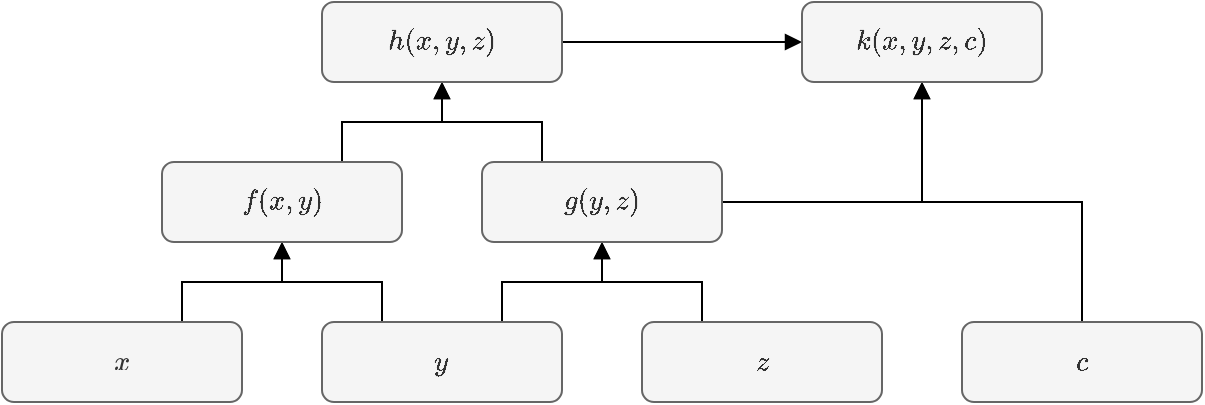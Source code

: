 <mxfile version="24.0.3" type="github">
  <diagram name="Page-1" id="yBXcqWtQpS4EB_pWQ0F8">
    <mxGraphModel dx="1306" dy="862" grid="1" gridSize="10" guides="1" tooltips="1" connect="1" arrows="1" fold="1" page="1" pageScale="1" pageWidth="850" pageHeight="1100" math="1" shadow="0">
      <root>
        <mxCell id="0" />
        <mxCell id="1" parent="0" />
        <mxCell id="FoYVe4lxio5PEqoRd2xR-12" style="edgeStyle=orthogonalEdgeStyle;rounded=0;orthogonalLoop=1;jettySize=auto;html=1;entryX=0.5;entryY=1;entryDx=0;entryDy=0;exitX=0.75;exitY=0;exitDx=0;exitDy=0;endArrow=block;endFill=1;" edge="1" parent="1" source="FoYVe4lxio5PEqoRd2xR-1" target="FoYVe4lxio5PEqoRd2xR-5">
          <mxGeometry relative="1" as="geometry" />
        </mxCell>
        <mxCell id="FoYVe4lxio5PEqoRd2xR-1" value="&lt;svg xmlns:xlink=&quot;http://www.w3.org/1999/xlink&quot; viewBox=&quot;0 -442 572 453&quot; role=&quot;img&quot; height=&quot;1.025ex&quot; width=&quot;1.294ex&quot; xmlns=&quot;http://www.w3.org/2000/svg&quot; style=&quot;vertical-align: -0.025ex;&quot;&gt;&lt;defs&gt;&lt;path d=&quot;M52 289Q59 331 106 386T222 442Q257 442 286 424T329 379Q371 442 430 442Q467 442 494 420T522 361Q522 332 508 314T481 292T458 288Q439 288 427 299T415 328Q415 374 465 391Q454 404 425 404Q412 404 406 402Q368 386 350 336Q290 115 290 78Q290 50 306 38T341 26Q378 26 414 59T463 140Q466 150 469 151T485 153H489Q504 153 504 145Q504 144 502 134Q486 77 440 33T333 -11Q263 -11 227 52Q186 -10 133 -10H127Q78 -10 57 16T35 71Q35 103 54 123T99 143Q142 143 142 101Q142 81 130 66T107 46T94 41L91 40Q91 39 97 36T113 29T132 26Q168 26 194 71Q203 87 217 139T245 247T261 313Q266 340 266 352Q266 380 251 392T217 404Q177 404 142 372T93 290Q91 281 88 280T72 278H58Q52 284 52 289Z&quot; id=&quot;MJX-2-TEX-I-1D465&quot;&gt;&lt;/path&gt;&lt;/defs&gt;&lt;g transform=&quot;scale(1,-1)&quot; stroke-width=&quot;0&quot; fill=&quot;currentColor&quot; stroke=&quot;currentColor&quot;&gt;&lt;g data-mml-node=&quot;math&quot;&gt;&lt;g data-mml-node=&quot;mi&quot;&gt;&lt;use xlink:href=&quot;#MJX-2-TEX-I-1D465&quot; data-c=&quot;1D465&quot;&gt;&lt;/use&gt;&lt;/g&gt;&lt;/g&gt;&lt;/g&gt;&lt;/svg&gt;" style="rounded=1;whiteSpace=wrap;html=1;fillColor=#f5f5f5;strokeColor=#666666;fontColor=#333333;" vertex="1" parent="1">
          <mxGeometry x="80" y="560" width="120" height="40" as="geometry" />
        </mxCell>
        <mxCell id="FoYVe4lxio5PEqoRd2xR-13" style="edgeStyle=orthogonalEdgeStyle;rounded=0;orthogonalLoop=1;jettySize=auto;html=1;entryX=0.5;entryY=1;entryDx=0;entryDy=0;exitX=0.25;exitY=0;exitDx=0;exitDy=0;endArrow=block;endFill=1;" edge="1" parent="1" source="FoYVe4lxio5PEqoRd2xR-2" target="FoYVe4lxio5PEqoRd2xR-5">
          <mxGeometry relative="1" as="geometry" />
        </mxCell>
        <mxCell id="FoYVe4lxio5PEqoRd2xR-16" style="edgeStyle=orthogonalEdgeStyle;rounded=0;orthogonalLoop=1;jettySize=auto;html=1;entryX=0.5;entryY=1;entryDx=0;entryDy=0;exitX=0.75;exitY=0;exitDx=0;exitDy=0;endArrow=block;endFill=1;" edge="1" parent="1" source="FoYVe4lxio5PEqoRd2xR-2" target="FoYVe4lxio5PEqoRd2xR-6">
          <mxGeometry relative="1" as="geometry" />
        </mxCell>
        <mxCell id="FoYVe4lxio5PEqoRd2xR-2" value="&lt;div&gt;$$y$$&lt;/div&gt;" style="rounded=1;whiteSpace=wrap;html=1;fillColor=#f5f5f5;strokeColor=#666666;fontColor=#333333;" vertex="1" parent="1">
          <mxGeometry x="240" y="560" width="120" height="40" as="geometry" />
        </mxCell>
        <mxCell id="FoYVe4lxio5PEqoRd2xR-22" style="edgeStyle=orthogonalEdgeStyle;rounded=0;orthogonalLoop=1;jettySize=auto;html=1;entryX=0.5;entryY=1;entryDx=0;entryDy=0;endArrow=block;endFill=1;" edge="1" parent="1" source="FoYVe4lxio5PEqoRd2xR-3" target="FoYVe4lxio5PEqoRd2xR-8">
          <mxGeometry relative="1" as="geometry">
            <Array as="points">
              <mxPoint x="620" y="500" />
              <mxPoint x="540" y="500" />
            </Array>
          </mxGeometry>
        </mxCell>
        <mxCell id="FoYVe4lxio5PEqoRd2xR-3" value="$$c$$" style="rounded=1;whiteSpace=wrap;html=1;fillColor=#f5f5f5;strokeColor=#666666;fontColor=#333333;" vertex="1" parent="1">
          <mxGeometry x="560" y="560" width="120" height="40" as="geometry" />
        </mxCell>
        <mxCell id="FoYVe4lxio5PEqoRd2xR-17" style="edgeStyle=orthogonalEdgeStyle;rounded=0;orthogonalLoop=1;jettySize=auto;html=1;entryX=0.5;entryY=1;entryDx=0;entryDy=0;exitX=0.25;exitY=0;exitDx=0;exitDy=0;endArrow=block;endFill=1;" edge="1" parent="1" source="FoYVe4lxio5PEqoRd2xR-4" target="FoYVe4lxio5PEqoRd2xR-6">
          <mxGeometry relative="1" as="geometry" />
        </mxCell>
        <mxCell id="FoYVe4lxio5PEqoRd2xR-4" value="$$z$$" style="rounded=1;whiteSpace=wrap;html=1;fillColor=#f5f5f5;strokeColor=#666666;fontColor=#333333;" vertex="1" parent="1">
          <mxGeometry x="400" y="560" width="120" height="40" as="geometry" />
        </mxCell>
        <mxCell id="FoYVe4lxio5PEqoRd2xR-14" style="edgeStyle=orthogonalEdgeStyle;rounded=0;orthogonalLoop=1;jettySize=auto;html=1;entryX=0.5;entryY=1;entryDx=0;entryDy=0;exitX=0.75;exitY=0;exitDx=0;exitDy=0;endArrow=block;endFill=1;" edge="1" parent="1" source="FoYVe4lxio5PEqoRd2xR-5" target="FoYVe4lxio5PEqoRd2xR-7">
          <mxGeometry relative="1" as="geometry" />
        </mxCell>
        <mxCell id="FoYVe4lxio5PEqoRd2xR-5" value="$$f(x,y)$$" style="rounded=1;whiteSpace=wrap;html=1;fillColor=#f5f5f5;strokeColor=#666666;fontColor=#333333;" vertex="1" parent="1">
          <mxGeometry x="160" y="480" width="120" height="40" as="geometry" />
        </mxCell>
        <mxCell id="FoYVe4lxio5PEqoRd2xR-15" style="edgeStyle=orthogonalEdgeStyle;rounded=0;orthogonalLoop=1;jettySize=auto;html=1;entryX=0.5;entryY=1;entryDx=0;entryDy=0;exitX=0.25;exitY=0;exitDx=0;exitDy=0;endArrow=block;endFill=1;" edge="1" parent="1" source="FoYVe4lxio5PEqoRd2xR-6" target="FoYVe4lxio5PEqoRd2xR-7">
          <mxGeometry relative="1" as="geometry" />
        </mxCell>
        <mxCell id="FoYVe4lxio5PEqoRd2xR-21" style="edgeStyle=orthogonalEdgeStyle;rounded=0;orthogonalLoop=1;jettySize=auto;html=1;entryX=0.5;entryY=1;entryDx=0;entryDy=0;endArrow=block;endFill=1;" edge="1" parent="1" source="FoYVe4lxio5PEqoRd2xR-6" target="FoYVe4lxio5PEqoRd2xR-8">
          <mxGeometry relative="1" as="geometry" />
        </mxCell>
        <mxCell id="FoYVe4lxio5PEqoRd2xR-6" value="$$g(y,z)$$" style="rounded=1;whiteSpace=wrap;html=1;fillColor=#f5f5f5;strokeColor=#666666;fontColor=#333333;" vertex="1" parent="1">
          <mxGeometry x="320" y="480" width="120" height="40" as="geometry" />
        </mxCell>
        <mxCell id="FoYVe4lxio5PEqoRd2xR-24" style="edgeStyle=orthogonalEdgeStyle;rounded=0;orthogonalLoop=1;jettySize=auto;html=1;entryX=0;entryY=0.5;entryDx=0;entryDy=0;endArrow=block;endFill=1;" edge="1" parent="1" source="FoYVe4lxio5PEqoRd2xR-7" target="FoYVe4lxio5PEqoRd2xR-8">
          <mxGeometry relative="1" as="geometry" />
        </mxCell>
        <mxCell id="FoYVe4lxio5PEqoRd2xR-7" value="$$h(x,y,z)$$" style="rounded=1;whiteSpace=wrap;html=1;fillColor=#f5f5f5;strokeColor=#666666;fontColor=#333333;" vertex="1" parent="1">
          <mxGeometry x="240" y="400" width="120" height="40" as="geometry" />
        </mxCell>
        <mxCell id="FoYVe4lxio5PEqoRd2xR-8" value="$$k(x,y,z,c)$$" style="rounded=1;whiteSpace=wrap;html=1;fillColor=#f5f5f5;strokeColor=#666666;fontColor=#333333;" vertex="1" parent="1">
          <mxGeometry x="480" y="400" width="120" height="40" as="geometry" />
        </mxCell>
      </root>
    </mxGraphModel>
  </diagram>
</mxfile>
